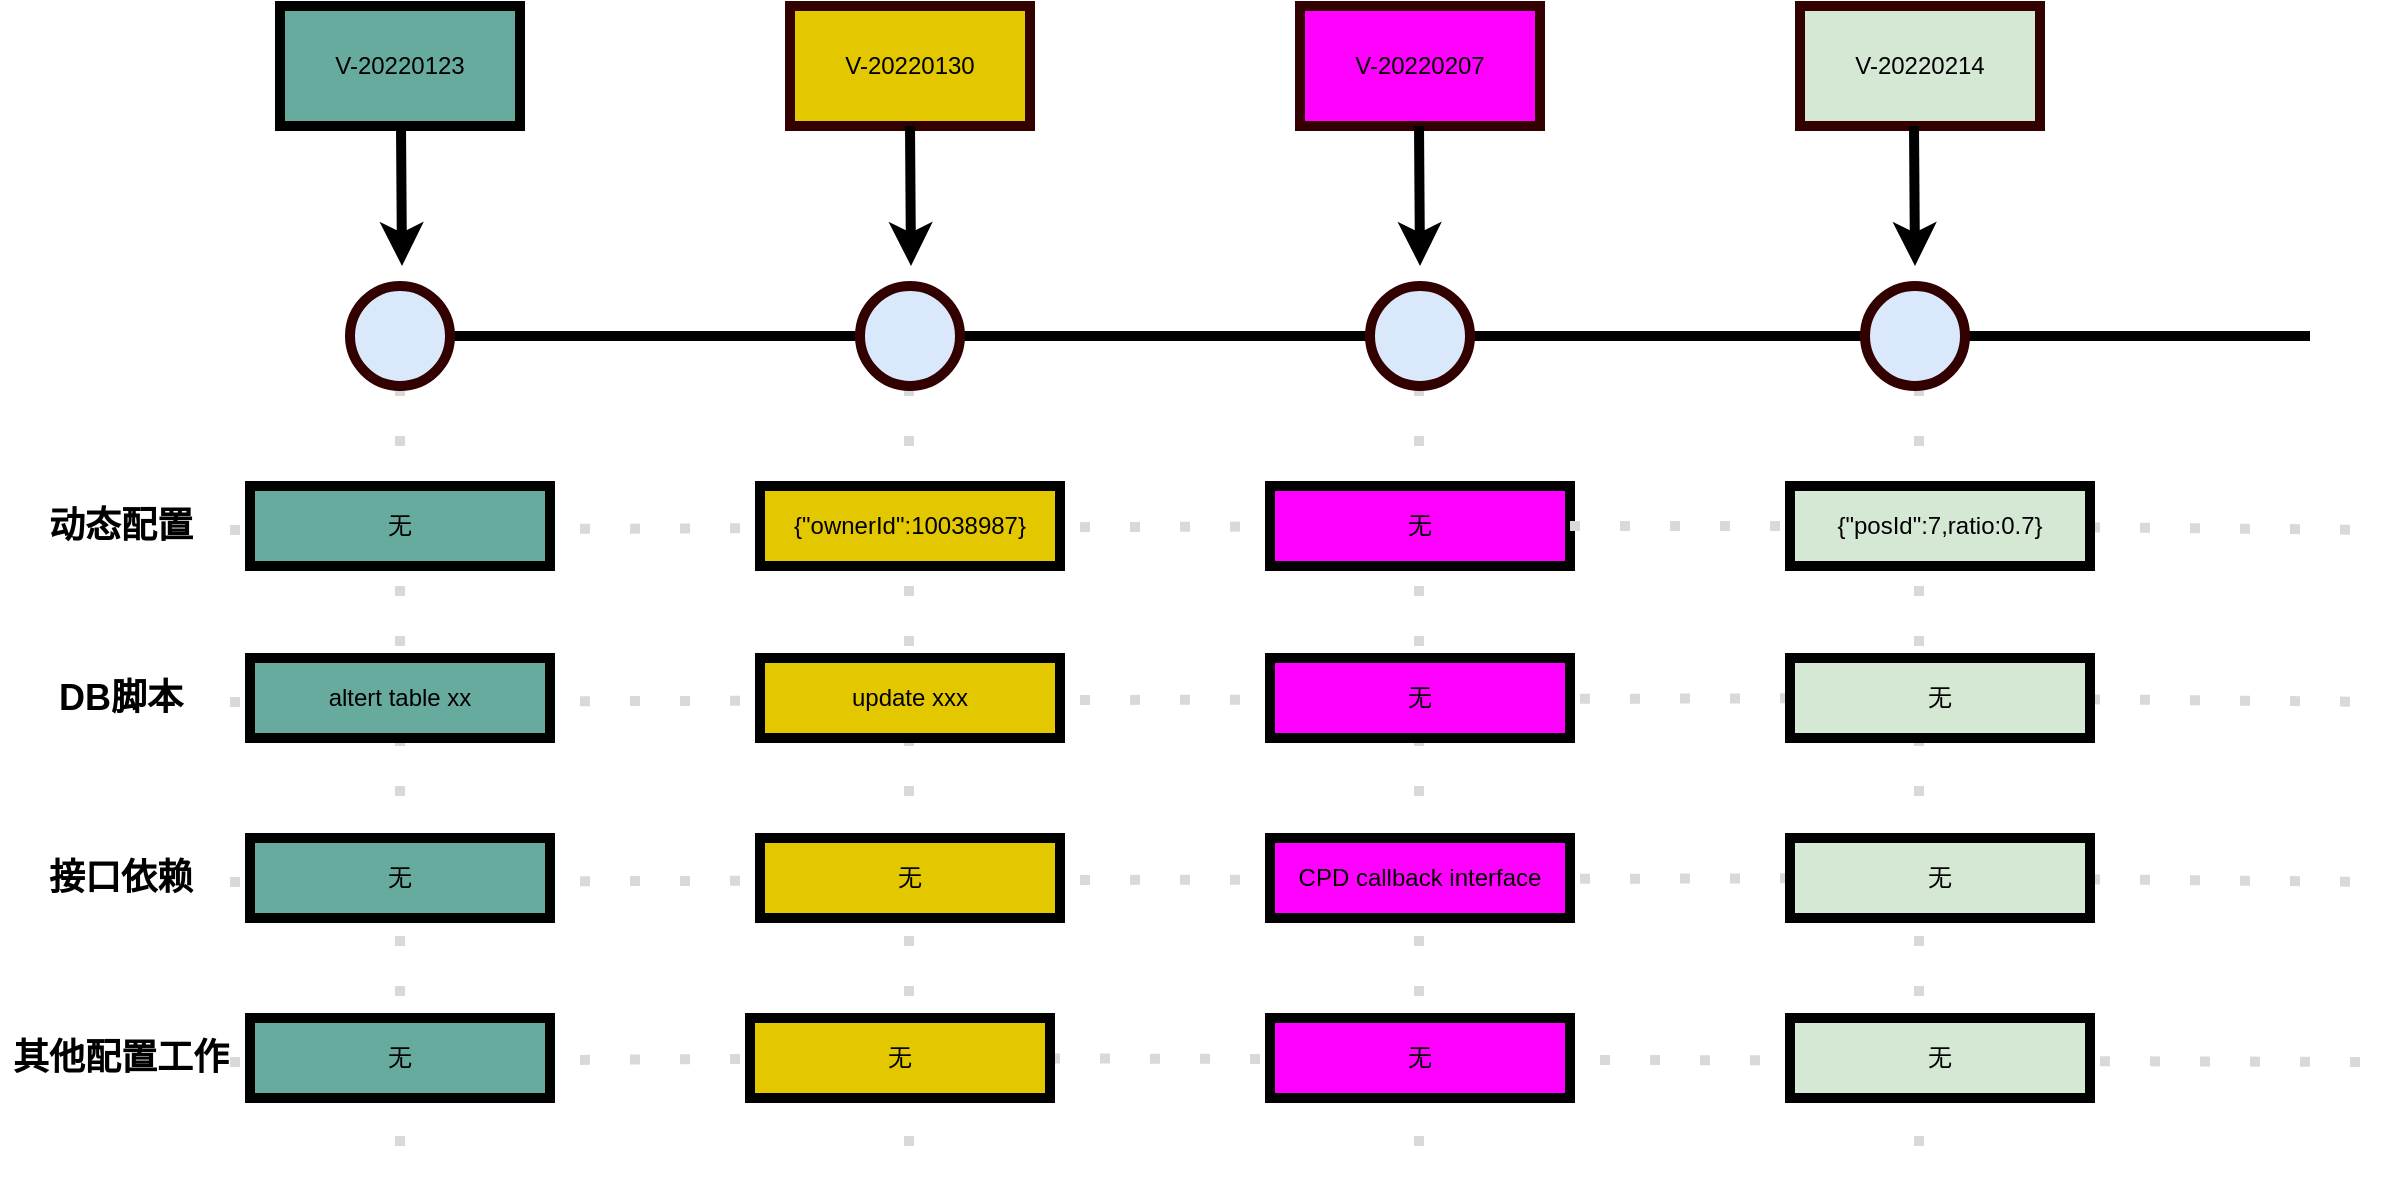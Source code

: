 <mxfile version="16.4.7" type="github">
  <diagram id="chNzZVGyo9SPdtNRLmo0" name="Page-1">
    <mxGraphModel dx="2522" dy="762" grid="1" gridSize="10" guides="1" tooltips="1" connect="1" arrows="1" fold="1" page="1" pageScale="1" pageWidth="1100" pageHeight="850" math="0" shadow="0">
      <root>
        <mxCell id="0" />
        <mxCell id="1" parent="0" />
        <mxCell id="sQp2Zh3F2BZOGlov7ECM-1" value="" style="endArrow=none;dashed=1;html=1;strokeWidth=5;dashPattern=1 4;strokeColor=#D9D9D9;startArrow=none;" parent="1" edge="1" source="gvp6AJLyiE2rmEpr4Blh-25">
          <mxGeometry width="50" height="50" relative="1" as="geometry">
            <mxPoint x="-220" y="372" as="sourcePoint" />
            <mxPoint x="860" y="372" as="targetPoint" />
          </mxGeometry>
        </mxCell>
        <mxCell id="gvp6AJLyiE2rmEpr4Blh-20" value="" style="endArrow=none;dashed=1;html=1;strokeWidth=5;dashPattern=1 4;strokeColor=#D9D9D9;exitX=0.5;exitY=1;exitDx=0;exitDy=0;" edge="1" parent="1">
          <mxGeometry width="50" height="50" relative="1" as="geometry">
            <mxPoint x="119.5" y="300" as="sourcePoint" />
            <mxPoint x="119.5" y="700" as="targetPoint" />
          </mxGeometry>
        </mxCell>
        <mxCell id="gvp6AJLyiE2rmEpr4Blh-21" value="" style="endArrow=none;dashed=1;html=1;strokeWidth=5;dashPattern=1 4;strokeColor=#D9D9D9;exitX=0.5;exitY=1;exitDx=0;exitDy=0;" edge="1" parent="1">
          <mxGeometry width="50" height="50" relative="1" as="geometry">
            <mxPoint x="374.5" y="300" as="sourcePoint" />
            <mxPoint x="374.5" y="700" as="targetPoint" />
          </mxGeometry>
        </mxCell>
        <mxCell id="gvp6AJLyiE2rmEpr4Blh-22" value="" style="endArrow=none;dashed=1;html=1;strokeWidth=5;dashPattern=1 4;strokeColor=#D9D9D9;exitX=0.5;exitY=1;exitDx=0;exitDy=0;" edge="1" parent="1">
          <mxGeometry width="50" height="50" relative="1" as="geometry">
            <mxPoint x="624.5" y="300" as="sourcePoint" />
            <mxPoint x="624.5" y="700" as="targetPoint" />
          </mxGeometry>
        </mxCell>
        <mxCell id="gvp6AJLyiE2rmEpr4Blh-4" value="" style="endArrow=none;dashed=1;html=1;strokeWidth=5;dashPattern=1 4;strokeColor=#D9D9D9;exitX=0.5;exitY=1;exitDx=0;exitDy=0;" edge="1" parent="1" source="sQp2Zh3F2BZOGlov7ECM-13">
          <mxGeometry width="50" height="50" relative="1" as="geometry">
            <mxPoint x="-210" y="520" as="sourcePoint" />
            <mxPoint x="-135" y="700" as="targetPoint" />
          </mxGeometry>
        </mxCell>
        <mxCell id="sQp2Zh3F2BZOGlov7ECM-8" value="V-20220123" style="rounded=0;whiteSpace=wrap;html=1;strokeWidth=5;fillColor=#67AB9F;" parent="1" vertex="1">
          <mxGeometry x="-195" y="110" width="120" height="60" as="geometry" />
        </mxCell>
        <mxCell id="sQp2Zh3F2BZOGlov7ECM-9" value="&lt;span style=&quot;color: rgb(0 , 0 , 0)&quot;&gt;V-20220130&lt;/span&gt;" style="rounded=0;whiteSpace=wrap;html=1;strokeWidth=5;fillColor=#e3c800;strokeColor=#330000;fontColor=#ffffff;" parent="1" vertex="1">
          <mxGeometry x="60" y="110" width="120" height="60" as="geometry" />
        </mxCell>
        <mxCell id="sQp2Zh3F2BZOGlov7ECM-12" style="edgeStyle=orthogonalEdgeStyle;curved=1;rounded=0;orthogonalLoop=1;jettySize=auto;html=1;entryX=0;entryY=0.5;entryDx=0;entryDy=0;endArrow=none;endFill=0;strokeWidth=5;" parent="1" source="sQp2Zh3F2BZOGlov7ECM-13" target="sQp2Zh3F2BZOGlov7ECM-20" edge="1">
          <mxGeometry relative="1" as="geometry" />
        </mxCell>
        <mxCell id="sQp2Zh3F2BZOGlov7ECM-13" value="" style="ellipse;whiteSpace=wrap;html=1;aspect=fixed;strokeColor=#330000;fillColor=#DAE8FC;strokeWidth=5;" parent="1" vertex="1">
          <mxGeometry x="-160" y="250" width="50" height="50" as="geometry" />
        </mxCell>
        <mxCell id="sQp2Zh3F2BZOGlov7ECM-14" style="edgeStyle=orthogonalEdgeStyle;curved=1;rounded=0;orthogonalLoop=1;jettySize=auto;html=1;entryX=0;entryY=0.5;entryDx=0;entryDy=0;endArrow=none;endFill=0;strokeWidth=5;" parent="1" source="sQp2Zh3F2BZOGlov7ECM-20" edge="1">
          <mxGeometry relative="1" as="geometry">
            <mxPoint x="820" y="275" as="targetPoint" />
          </mxGeometry>
        </mxCell>
        <mxCell id="sQp2Zh3F2BZOGlov7ECM-20" value="" style="ellipse;whiteSpace=wrap;html=1;aspect=fixed;strokeColor=#330000;fillColor=#DAE8FC;strokeWidth=5;" parent="1" vertex="1">
          <mxGeometry x="350" y="250" width="50" height="50" as="geometry" />
        </mxCell>
        <mxCell id="sQp2Zh3F2BZOGlov7ECM-21" value="" style="endArrow=classic;html=1;strokeWidth=5;" parent="1" edge="1">
          <mxGeometry width="50" height="50" relative="1" as="geometry">
            <mxPoint x="-134.5" y="170" as="sourcePoint" />
            <mxPoint x="-134" y="240" as="targetPoint" />
          </mxGeometry>
        </mxCell>
        <mxCell id="sQp2Zh3F2BZOGlov7ECM-32" value="V-20220207" style="rounded=0;whiteSpace=wrap;html=1;strokeWidth=5;fillColor=#FF00FF;strokeColor=#330000;gradientColor=none;" parent="1" vertex="1">
          <mxGeometry x="315" y="110" width="120" height="60" as="geometry" />
        </mxCell>
        <mxCell id="sQp2Zh3F2BZOGlov7ECM-38" value="" style="endArrow=classic;html=1;strokeWidth=5;" parent="1" edge="1">
          <mxGeometry width="50" height="50" relative="1" as="geometry">
            <mxPoint x="374.5" y="170" as="sourcePoint" />
            <mxPoint x="375" y="240" as="targetPoint" />
          </mxGeometry>
        </mxCell>
        <mxCell id="sQp2Zh3F2BZOGlov7ECM-62" value="V-20220214" style="rounded=0;whiteSpace=wrap;html=1;strokeWidth=5;strokeColor=#330000;gradientColor=none;fillColor=#D5E8D4;" parent="1" vertex="1">
          <mxGeometry x="565" y="110" width="120" height="60" as="geometry" />
        </mxCell>
        <mxCell id="sQp2Zh3F2BZOGlov7ECM-63" value="" style="ellipse;whiteSpace=wrap;html=1;aspect=fixed;strokeColor=#330000;fillColor=#DAE8FC;strokeWidth=5;" parent="1" vertex="1">
          <mxGeometry x="597.5" y="250" width="50" height="50" as="geometry" />
        </mxCell>
        <mxCell id="sQp2Zh3F2BZOGlov7ECM-65" value="" style="endArrow=classic;html=1;strokeWidth=5;" parent="1" edge="1">
          <mxGeometry width="50" height="50" relative="1" as="geometry">
            <mxPoint x="622" y="170" as="sourcePoint" />
            <mxPoint x="622.5" y="240" as="targetPoint" />
          </mxGeometry>
        </mxCell>
        <mxCell id="sQp2Zh3F2BZOGlov7ECM-69" value="" style="ellipse;whiteSpace=wrap;html=1;aspect=fixed;strokeColor=#330000;fillColor=#DAE8FC;strokeWidth=5;" parent="1" vertex="1">
          <mxGeometry x="95" y="250" width="50" height="50" as="geometry" />
        </mxCell>
        <mxCell id="sQp2Zh3F2BZOGlov7ECM-71" value="" style="endArrow=classic;html=1;strokeWidth=5;" parent="1" edge="1">
          <mxGeometry width="50" height="50" relative="1" as="geometry">
            <mxPoint x="120" y="170" as="sourcePoint" />
            <mxPoint x="120.5" y="240" as="targetPoint" />
          </mxGeometry>
        </mxCell>
        <mxCell id="gvp6AJLyiE2rmEpr4Blh-3" value="&lt;font style=&quot;font-size: 18px&quot;&gt;&lt;b&gt;动态配置&lt;/b&gt;&lt;/font&gt;" style="text;html=1;align=center;verticalAlign=middle;resizable=0;points=[];autosize=1;strokeColor=none;fillColor=none;" vertex="1" parent="1">
          <mxGeometry x="-320" y="360" width="90" height="20" as="geometry" />
        </mxCell>
        <mxCell id="gvp6AJLyiE2rmEpr4Blh-9" value="" style="endArrow=none;dashed=1;html=1;strokeWidth=5;dashPattern=1 4;strokeColor=#D9D9D9;startArrow=none;" edge="1" parent="1" source="gvp6AJLyiE2rmEpr4Blh-38">
          <mxGeometry width="50" height="50" relative="1" as="geometry">
            <mxPoint x="-220" y="458" as="sourcePoint" />
            <mxPoint x="860" y="458" as="targetPoint" />
          </mxGeometry>
        </mxCell>
        <mxCell id="gvp6AJLyiE2rmEpr4Blh-10" value="altert table xx" style="rounded=0;whiteSpace=wrap;html=1;strokeWidth=5;fillColor=#67AB9F;" vertex="1" parent="1">
          <mxGeometry x="-210" y="436" width="150" height="40" as="geometry" />
        </mxCell>
        <mxCell id="gvp6AJLyiE2rmEpr4Blh-11" value="&lt;span style=&quot;font-size: 18px&quot;&gt;&lt;b&gt;DB脚本&lt;/b&gt;&lt;/span&gt;" style="text;html=1;align=center;verticalAlign=middle;resizable=0;points=[];autosize=1;strokeColor=none;fillColor=none;" vertex="1" parent="1">
          <mxGeometry x="-315" y="446" width="80" height="20" as="geometry" />
        </mxCell>
        <mxCell id="gvp6AJLyiE2rmEpr4Blh-12" value="" style="endArrow=none;dashed=1;html=1;strokeWidth=5;dashPattern=1 4;strokeColor=#D9D9D9;startArrow=none;" edge="1" parent="1" source="gvp6AJLyiE2rmEpr4Blh-40">
          <mxGeometry width="50" height="50" relative="1" as="geometry">
            <mxPoint x="-220" y="548" as="sourcePoint" />
            <mxPoint x="860" y="548" as="targetPoint" />
          </mxGeometry>
        </mxCell>
        <mxCell id="gvp6AJLyiE2rmEpr4Blh-13" value="无" style="rounded=0;whiteSpace=wrap;html=1;strokeWidth=5;fillColor=#67AB9F;" vertex="1" parent="1">
          <mxGeometry x="-210" y="526" width="150" height="40" as="geometry" />
        </mxCell>
        <mxCell id="gvp6AJLyiE2rmEpr4Blh-14" value="&lt;span style=&quot;font-size: 18px&quot;&gt;&lt;b&gt;接口依赖&lt;/b&gt;&lt;/span&gt;" style="text;html=1;align=center;verticalAlign=middle;resizable=0;points=[];autosize=1;strokeColor=none;fillColor=none;" vertex="1" parent="1">
          <mxGeometry x="-320" y="536" width="90" height="20" as="geometry" />
        </mxCell>
        <mxCell id="gvp6AJLyiE2rmEpr4Blh-15" value="" style="endArrow=none;dashed=1;html=1;strokeWidth=5;dashPattern=1 4;strokeColor=#D9D9D9;startArrow=none;" edge="1" parent="1" source="gvp6AJLyiE2rmEpr4Blh-33">
          <mxGeometry width="50" height="50" relative="1" as="geometry">
            <mxPoint x="-220" y="638" as="sourcePoint" />
            <mxPoint x="860" y="638" as="targetPoint" />
          </mxGeometry>
        </mxCell>
        <mxCell id="gvp6AJLyiE2rmEpr4Blh-17" value="&lt;font style=&quot;font-size: 18px&quot;&gt;&lt;b&gt;其他配置工作&lt;/b&gt;&lt;/font&gt;" style="text;html=1;align=center;verticalAlign=middle;resizable=0;points=[];autosize=1;strokeColor=none;fillColor=none;" vertex="1" parent="1">
          <mxGeometry x="-335" y="626" width="120" height="20" as="geometry" />
        </mxCell>
        <mxCell id="gvp6AJLyiE2rmEpr4Blh-23" value="无" style="rounded=0;whiteSpace=wrap;html=1;strokeWidth=5;fillColor=#FF00FF;" vertex="1" parent="1">
          <mxGeometry x="300" y="350" width="150" height="40" as="geometry" />
        </mxCell>
        <mxCell id="gvp6AJLyiE2rmEpr4Blh-24" value="" style="endArrow=none;dashed=1;html=1;strokeWidth=5;dashPattern=1 4;strokeColor=#D9D9D9;" edge="1" parent="1" target="gvp6AJLyiE2rmEpr4Blh-23">
          <mxGeometry width="50" height="50" relative="1" as="geometry">
            <mxPoint x="-220" y="372" as="sourcePoint" />
            <mxPoint x="860" y="372" as="targetPoint" />
          </mxGeometry>
        </mxCell>
        <mxCell id="gvp6AJLyiE2rmEpr4Blh-25" value="{&quot;posId&quot;:7,ratio:0.7}" style="rounded=0;whiteSpace=wrap;html=1;strokeWidth=5;fillColor=#D5E8D4;" vertex="1" parent="1">
          <mxGeometry x="560" y="350" width="150" height="40" as="geometry" />
        </mxCell>
        <mxCell id="gvp6AJLyiE2rmEpr4Blh-26" value="" style="endArrow=none;dashed=1;html=1;strokeWidth=5;dashPattern=1 4;strokeColor=#D9D9D9;startArrow=none;" edge="1" parent="1" source="gvp6AJLyiE2rmEpr4Blh-23" target="gvp6AJLyiE2rmEpr4Blh-25">
          <mxGeometry width="50" height="50" relative="1" as="geometry">
            <mxPoint x="450" y="370.309" as="sourcePoint" />
            <mxPoint x="860" y="372" as="targetPoint" />
          </mxGeometry>
        </mxCell>
        <mxCell id="gvp6AJLyiE2rmEpr4Blh-19" value="{&quot;ownerId&quot;:10038987}" style="rounded=0;whiteSpace=wrap;html=1;strokeWidth=5;fillColor=#E3C800;" vertex="1" parent="1">
          <mxGeometry x="45" y="350" width="150" height="40" as="geometry" />
        </mxCell>
        <mxCell id="gvp6AJLyiE2rmEpr4Blh-2" value="无" style="rounded=0;whiteSpace=wrap;html=1;strokeWidth=5;fillColor=#67AB9F;" vertex="1" parent="1">
          <mxGeometry x="-210" y="350" width="150" height="40" as="geometry" />
        </mxCell>
        <mxCell id="gvp6AJLyiE2rmEpr4Blh-34" value="" style="endArrow=none;dashed=1;html=1;strokeWidth=5;dashPattern=1 4;strokeColor=#D9D9D9;" edge="1" parent="1" target="gvp6AJLyiE2rmEpr4Blh-33">
          <mxGeometry width="50" height="50" relative="1" as="geometry">
            <mxPoint x="-220" y="638" as="sourcePoint" />
            <mxPoint x="860" y="638" as="targetPoint" />
          </mxGeometry>
        </mxCell>
        <mxCell id="gvp6AJLyiE2rmEpr4Blh-39" value="" style="endArrow=none;dashed=1;html=1;strokeWidth=5;dashPattern=1 4;strokeColor=#D9D9D9;" edge="1" parent="1" target="gvp6AJLyiE2rmEpr4Blh-38">
          <mxGeometry width="50" height="50" relative="1" as="geometry">
            <mxPoint x="-220" y="458" as="sourcePoint" />
            <mxPoint x="860" y="458" as="targetPoint" />
          </mxGeometry>
        </mxCell>
        <mxCell id="gvp6AJLyiE2rmEpr4Blh-41" value="" style="endArrow=none;dashed=1;html=1;strokeWidth=5;dashPattern=1 4;strokeColor=#D9D9D9;" edge="1" parent="1" target="gvp6AJLyiE2rmEpr4Blh-40">
          <mxGeometry width="50" height="50" relative="1" as="geometry">
            <mxPoint x="-220" y="548" as="sourcePoint" />
            <mxPoint x="860" y="548" as="targetPoint" />
          </mxGeometry>
        </mxCell>
        <mxCell id="gvp6AJLyiE2rmEpr4Blh-16" value="无" style="rounded=0;whiteSpace=wrap;html=1;strokeWidth=5;fillColor=#67AB9F;" vertex="1" parent="1">
          <mxGeometry x="-210" y="616" width="150" height="40" as="geometry" />
        </mxCell>
        <mxCell id="gvp6AJLyiE2rmEpr4Blh-28" value="update xxx" style="rounded=0;whiteSpace=wrap;html=1;strokeWidth=5;fillColor=#E3C800;" vertex="1" parent="1">
          <mxGeometry x="45" y="436" width="150" height="40" as="geometry" />
        </mxCell>
        <mxCell id="gvp6AJLyiE2rmEpr4Blh-29" value="无" style="rounded=0;whiteSpace=wrap;html=1;strokeWidth=5;fillColor=#E3C800;" vertex="1" parent="1">
          <mxGeometry x="45" y="526" width="150" height="40" as="geometry" />
        </mxCell>
        <mxCell id="gvp6AJLyiE2rmEpr4Blh-33" value="无" style="rounded=0;whiteSpace=wrap;html=1;strokeWidth=5;fillColor=#E3C800;" vertex="1" parent="1">
          <mxGeometry x="40" y="616" width="150" height="40" as="geometry" />
        </mxCell>
        <mxCell id="gvp6AJLyiE2rmEpr4Blh-35" value="无" style="rounded=0;whiteSpace=wrap;html=1;strokeWidth=5;fillColor=#FF00FF;" vertex="1" parent="1">
          <mxGeometry x="300" y="436" width="150" height="40" as="geometry" />
        </mxCell>
        <mxCell id="gvp6AJLyiE2rmEpr4Blh-36" value="CPD callback interface" style="rounded=0;whiteSpace=wrap;html=1;strokeWidth=5;fillColor=#FF00FF;" vertex="1" parent="1">
          <mxGeometry x="300" y="526" width="150" height="40" as="geometry" />
        </mxCell>
        <mxCell id="gvp6AJLyiE2rmEpr4Blh-37" value="无" style="rounded=0;whiteSpace=wrap;html=1;strokeWidth=5;fillColor=#FF00FF;" vertex="1" parent="1">
          <mxGeometry x="300" y="616" width="150" height="40" as="geometry" />
        </mxCell>
        <mxCell id="gvp6AJLyiE2rmEpr4Blh-38" value="无" style="rounded=0;whiteSpace=wrap;html=1;strokeWidth=5;fillColor=#D5E8D4;" vertex="1" parent="1">
          <mxGeometry x="560" y="436" width="150" height="40" as="geometry" />
        </mxCell>
        <mxCell id="gvp6AJLyiE2rmEpr4Blh-40" value="无" style="rounded=0;whiteSpace=wrap;html=1;strokeWidth=5;fillColor=#D5E8D4;" vertex="1" parent="1">
          <mxGeometry x="560" y="526" width="150" height="40" as="geometry" />
        </mxCell>
        <mxCell id="gvp6AJLyiE2rmEpr4Blh-42" value="无" style="rounded=0;whiteSpace=wrap;html=1;strokeWidth=5;fillColor=#D5E8D4;" vertex="1" parent="1">
          <mxGeometry x="560" y="616" width="150" height="40" as="geometry" />
        </mxCell>
        <mxCell id="gvp6AJLyiE2rmEpr4Blh-43" value="altert table xx" style="rounded=0;whiteSpace=wrap;html=1;strokeWidth=5;fillColor=#67AB9F;" vertex="1" parent="1">
          <mxGeometry x="-210" y="436" width="150" height="40" as="geometry" />
        </mxCell>
        <mxCell id="gvp6AJLyiE2rmEpr4Blh-44" value="无" style="rounded=0;whiteSpace=wrap;html=1;strokeWidth=5;fillColor=#67AB9F;" vertex="1" parent="1">
          <mxGeometry x="-210" y="526" width="150" height="40" as="geometry" />
        </mxCell>
      </root>
    </mxGraphModel>
  </diagram>
</mxfile>
